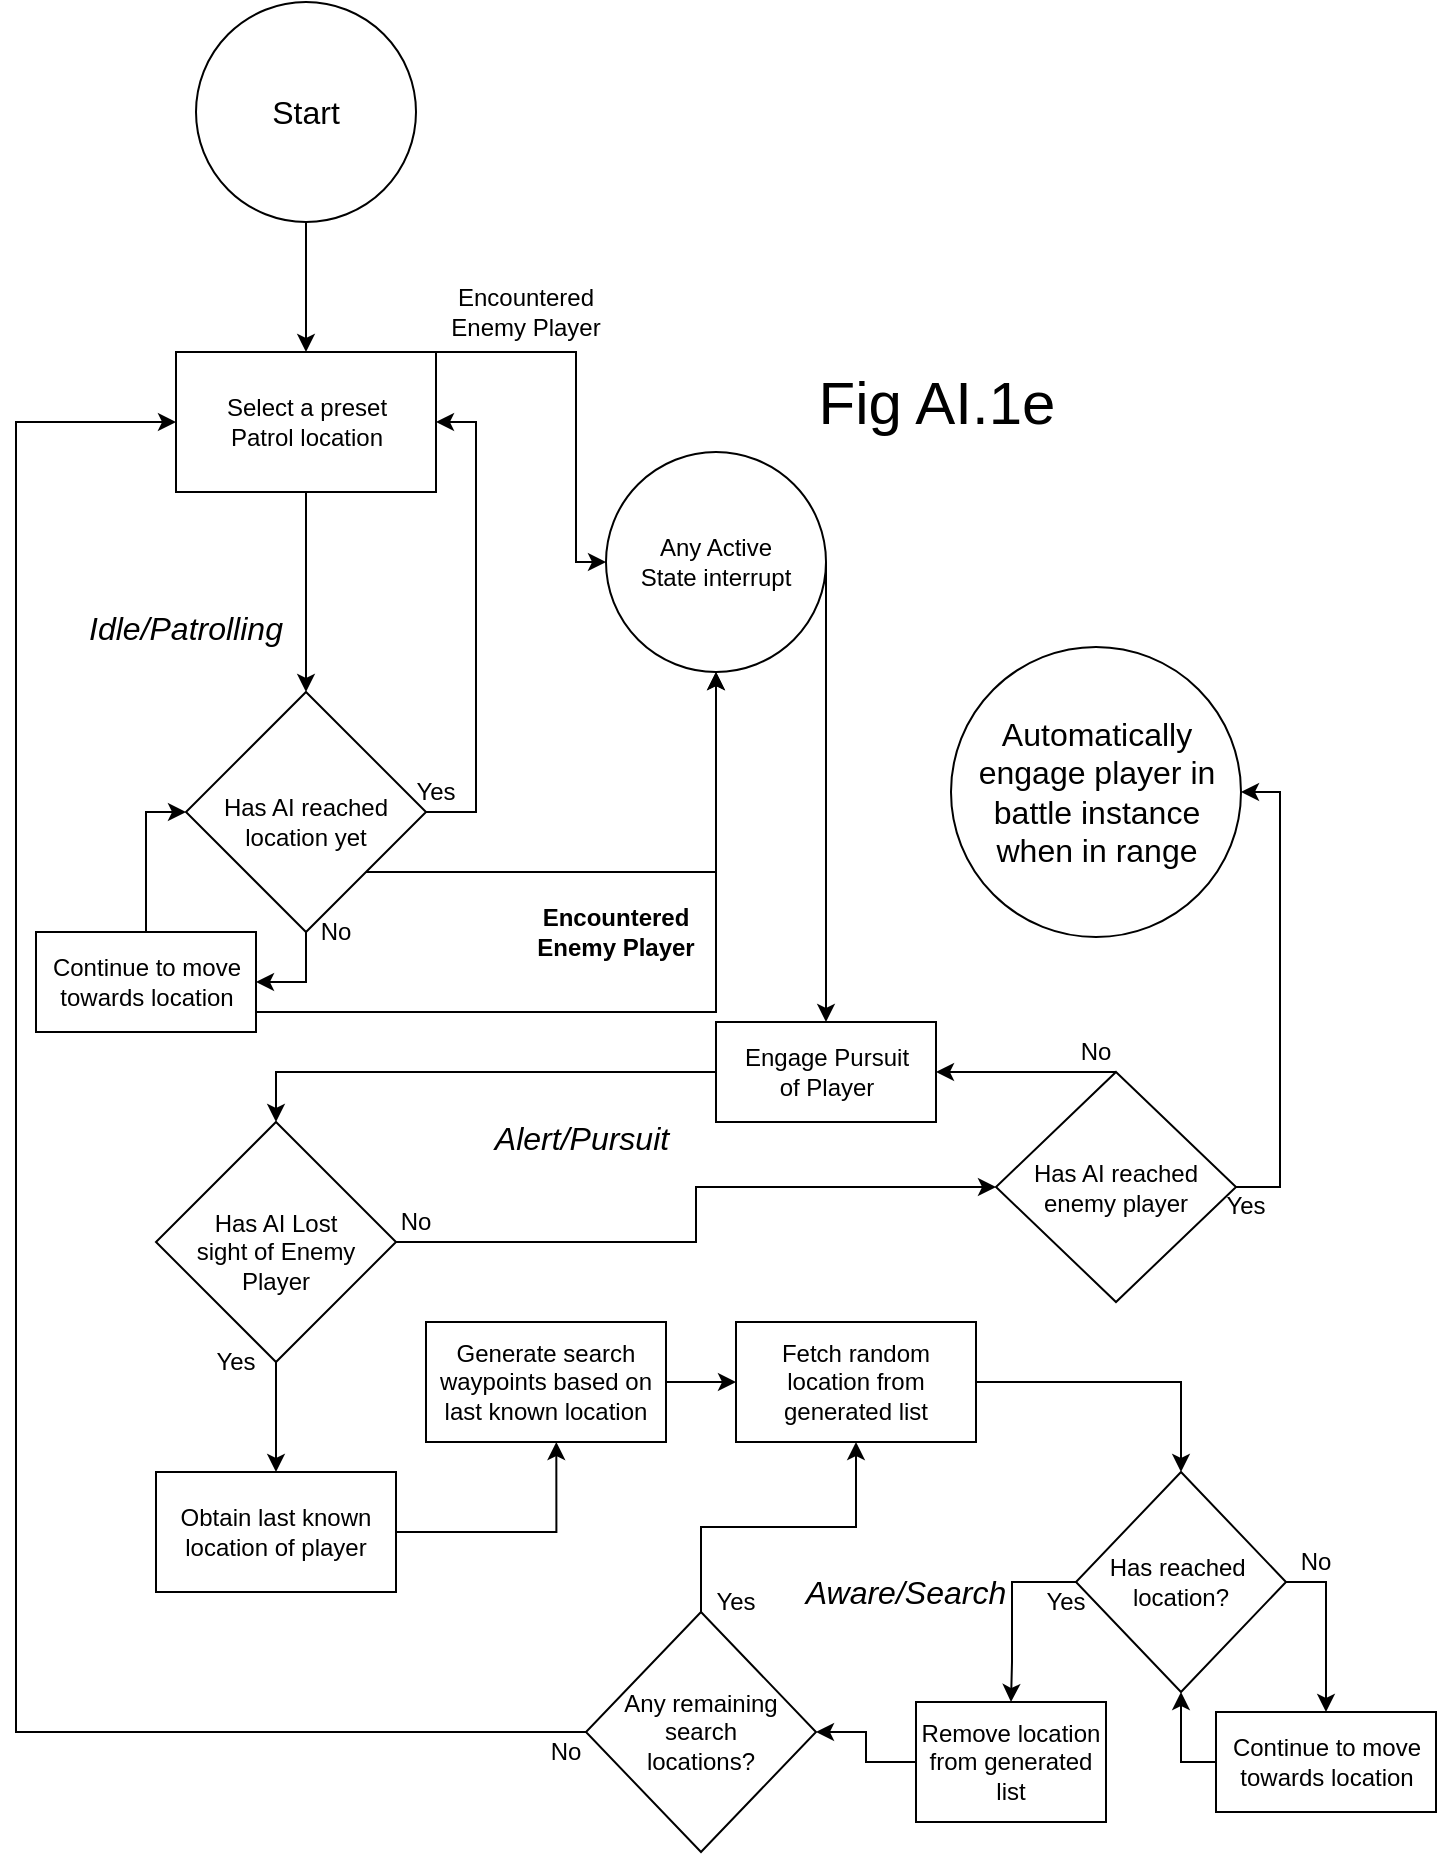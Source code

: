 <mxfile version="10.6.5" type="device"><diagram id="w7WER0qIVK0Dez-tmJ2o" name="Page-1"><mxGraphModel dx="1058" dy="968" grid="1" gridSize="10" guides="1" tooltips="1" connect="1" arrows="1" fold="1" page="1" pageScale="1" pageWidth="850" pageHeight="1100" math="0" shadow="0"><root><mxCell id="0"/><mxCell id="1" parent="0"/><mxCell id="pOFOtdfK6QLLY7hE4Slr-5" style="edgeStyle=orthogonalEdgeStyle;rounded=0;orthogonalLoop=1;jettySize=auto;html=1;entryX=0.5;entryY=0;entryDx=0;entryDy=0;" parent="1" source="pOFOtdfK6QLLY7hE4Slr-1" target="pOFOtdfK6QLLY7hE4Slr-4" edge="1"><mxGeometry relative="1" as="geometry"/></mxCell><mxCell id="pOFOtdfK6QLLY7hE4Slr-1" value="" style="ellipse;whiteSpace=wrap;html=1;aspect=fixed;" parent="1" vertex="1"><mxGeometry x="140" y="135" width="110" height="110" as="geometry"/></mxCell><mxCell id="pOFOtdfK6QLLY7hE4Slr-2" value="&lt;font style=&quot;font-size: 16px&quot;&gt;Start&lt;/font&gt;" style="text;html=1;strokeColor=none;fillColor=none;align=center;verticalAlign=middle;whiteSpace=wrap;rounded=0;" parent="1" vertex="1"><mxGeometry x="160" y="160" width="70" height="60" as="geometry"/></mxCell><mxCell id="pOFOtdfK6QLLY7hE4Slr-8" style="edgeStyle=orthogonalEdgeStyle;rounded=0;orthogonalLoop=1;jettySize=auto;html=1;entryX=0.5;entryY=0;entryDx=0;entryDy=0;" parent="1" source="pOFOtdfK6QLLY7hE4Slr-4" target="pOFOtdfK6QLLY7hE4Slr-6" edge="1"><mxGeometry relative="1" as="geometry"/></mxCell><mxCell id="pOFOtdfK6QLLY7hE4Slr-17" style="edgeStyle=orthogonalEdgeStyle;rounded=0;orthogonalLoop=1;jettySize=auto;html=1;entryX=0;entryY=0.5;entryDx=0;entryDy=0;" parent="1" source="pOFOtdfK6QLLY7hE4Slr-4" target="pOFOtdfK6QLLY7hE4Slr-15" edge="1"><mxGeometry relative="1" as="geometry"><Array as="points"><mxPoint x="330" y="310"/><mxPoint x="330" y="415"/></Array></mxGeometry></mxCell><mxCell id="pOFOtdfK6QLLY7hE4Slr-4" value="Select a preset&lt;br&gt;Patrol location&lt;br&gt;" style="html=1;" parent="1" vertex="1"><mxGeometry x="130" y="310" width="130" height="70" as="geometry"/></mxCell><mxCell id="pOFOtdfK6QLLY7hE4Slr-11" style="edgeStyle=orthogonalEdgeStyle;rounded=0;orthogonalLoop=1;jettySize=auto;html=1;entryX=1;entryY=0.5;entryDx=0;entryDy=0;" parent="1" source="pOFOtdfK6QLLY7hE4Slr-6" target="pOFOtdfK6QLLY7hE4Slr-4" edge="1"><mxGeometry relative="1" as="geometry"><Array as="points"><mxPoint x="280" y="540"/><mxPoint x="280" y="345"/></Array></mxGeometry></mxCell><mxCell id="pOFOtdfK6QLLY7hE4Slr-18" style="edgeStyle=orthogonalEdgeStyle;rounded=0;orthogonalLoop=1;jettySize=auto;html=1;entryX=0.5;entryY=1;entryDx=0;entryDy=0;" parent="1" source="pOFOtdfK6QLLY7hE4Slr-6" target="pOFOtdfK6QLLY7hE4Slr-15" edge="1"><mxGeometry relative="1" as="geometry"><Array as="points"><mxPoint x="400" y="570"/></Array></mxGeometry></mxCell><mxCell id="pOFOtdfK6QLLY7hE4Slr-44" style="edgeStyle=orthogonalEdgeStyle;rounded=0;orthogonalLoop=1;jettySize=auto;html=1;entryX=1;entryY=0.5;entryDx=0;entryDy=0;" parent="1" source="pOFOtdfK6QLLY7hE4Slr-6" target="pOFOtdfK6QLLY7hE4Slr-43" edge="1"><mxGeometry relative="1" as="geometry"/></mxCell><mxCell id="pOFOtdfK6QLLY7hE4Slr-6" value="" style="rhombus;whiteSpace=wrap;html=1;" parent="1" vertex="1"><mxGeometry x="135" y="480" width="120" height="120" as="geometry"/></mxCell><mxCell id="pOFOtdfK6QLLY7hE4Slr-7" value="Has AI reached location yet" style="text;html=1;strokeColor=none;fillColor=none;align=center;verticalAlign=middle;whiteSpace=wrap;rounded=0;" parent="1" vertex="1"><mxGeometry x="150" y="510" width="90" height="70" as="geometry"/></mxCell><mxCell id="pOFOtdfK6QLLY7hE4Slr-10" value="No" style="text;html=1;strokeColor=none;fillColor=none;align=center;verticalAlign=middle;whiteSpace=wrap;rounded=0;" parent="1" vertex="1"><mxGeometry x="190" y="590" width="40" height="20" as="geometry"/></mxCell><mxCell id="pOFOtdfK6QLLY7hE4Slr-12" value="Yes" style="text;html=1;strokeColor=none;fillColor=none;align=center;verticalAlign=middle;whiteSpace=wrap;rounded=0;" parent="1" vertex="1"><mxGeometry x="240" y="520" width="40" height="20" as="geometry"/></mxCell><mxCell id="pOFOtdfK6QLLY7hE4Slr-20" style="edgeStyle=orthogonalEdgeStyle;rounded=0;orthogonalLoop=1;jettySize=auto;html=1;entryX=0.5;entryY=0;entryDx=0;entryDy=0;" parent="1" source="pOFOtdfK6QLLY7hE4Slr-15" target="pOFOtdfK6QLLY7hE4Slr-23" edge="1"><mxGeometry relative="1" as="geometry"><mxPoint x="400.143" y="260.143" as="targetPoint"/><Array as="points"><mxPoint x="455" y="510"/><mxPoint x="455" y="510"/></Array></mxGeometry></mxCell><mxCell id="pOFOtdfK6QLLY7hE4Slr-15" value="" style="ellipse;whiteSpace=wrap;html=1;aspect=fixed;" parent="1" vertex="1"><mxGeometry x="345" y="360" width="110" height="110" as="geometry"/></mxCell><mxCell id="pOFOtdfK6QLLY7hE4Slr-16" value="Any Active State interrupt" style="text;html=1;strokeColor=none;fillColor=none;align=center;verticalAlign=middle;whiteSpace=wrap;rounded=0;" parent="1" vertex="1"><mxGeometry x="360" y="385" width="80" height="60" as="geometry"/></mxCell><mxCell id="pOFOtdfK6QLLY7hE4Slr-21" value="&lt;b&gt;Encountered Enemy Player&lt;/b&gt;" style="text;html=1;strokeColor=none;fillColor=none;align=center;verticalAlign=middle;whiteSpace=wrap;rounded=0;" parent="1" vertex="1"><mxGeometry x="300" y="590" width="100" height="20" as="geometry"/></mxCell><mxCell id="pOFOtdfK6QLLY7hE4Slr-22" value="Encountered Enemy Player" style="text;html=1;strokeColor=none;fillColor=none;align=center;verticalAlign=middle;whiteSpace=wrap;rounded=0;" parent="1" vertex="1"><mxGeometry x="255" y="280" width="100" height="20" as="geometry"/></mxCell><mxCell id="pOFOtdfK6QLLY7hE4Slr-27" style="edgeStyle=orthogonalEdgeStyle;rounded=0;orthogonalLoop=1;jettySize=auto;html=1;entryX=0.5;entryY=0;entryDx=0;entryDy=0;" parent="1" source="pOFOtdfK6QLLY7hE4Slr-23" target="pOFOtdfK6QLLY7hE4Slr-24" edge="1"><mxGeometry relative="1" as="geometry"/></mxCell><mxCell id="pOFOtdfK6QLLY7hE4Slr-23" value="Engage Pursuit&lt;br&gt;of Player&lt;br&gt;" style="html=1;" parent="1" vertex="1"><mxGeometry x="400" y="645" width="110" height="50" as="geometry"/></mxCell><mxCell id="pOFOtdfK6QLLY7hE4Slr-31" style="edgeStyle=orthogonalEdgeStyle;rounded=0;orthogonalLoop=1;jettySize=auto;html=1;entryX=0.5;entryY=0;entryDx=0;entryDy=0;" parent="1" source="pOFOtdfK6QLLY7hE4Slr-24" target="pOFOtdfK6QLLY7hE4Slr-30" edge="1"><mxGeometry relative="1" as="geometry"/></mxCell><mxCell id="pOFOtdfK6QLLY7hE4Slr-59" style="edgeStyle=orthogonalEdgeStyle;rounded=0;orthogonalLoop=1;jettySize=auto;html=1;entryX=0;entryY=0.5;entryDx=0;entryDy=0;" parent="1" source="pOFOtdfK6QLLY7hE4Slr-24" target="pOFOtdfK6QLLY7hE4Slr-58" edge="1"><mxGeometry relative="1" as="geometry"/></mxCell><mxCell id="pOFOtdfK6QLLY7hE4Slr-24" value="" style="rhombus;whiteSpace=wrap;html=1;" parent="1" vertex="1"><mxGeometry x="120" y="695" width="120" height="120" as="geometry"/></mxCell><mxCell id="pOFOtdfK6QLLY7hE4Slr-25" value="Has AI Lost sight of&amp;nbsp;Enemy Player&lt;br&gt;" style="text;html=1;strokeColor=none;fillColor=none;align=center;verticalAlign=middle;whiteSpace=wrap;rounded=0;" parent="1" vertex="1"><mxGeometry x="135" y="725" width="90" height="70" as="geometry"/></mxCell><mxCell id="pOFOtdfK6QLLY7hE4Slr-29" value="No" style="text;html=1;strokeColor=none;fillColor=none;align=center;verticalAlign=middle;whiteSpace=wrap;rounded=0;" parent="1" vertex="1"><mxGeometry x="230" y="735" width="40" height="20" as="geometry"/></mxCell><mxCell id="pOFOtdfK6QLLY7hE4Slr-33" style="edgeStyle=orthogonalEdgeStyle;rounded=0;orthogonalLoop=1;jettySize=auto;html=1;entryX=0.543;entryY=1;entryDx=0;entryDy=0;entryPerimeter=0;" parent="1" source="pOFOtdfK6QLLY7hE4Slr-30" target="pOFOtdfK6QLLY7hE4Slr-32" edge="1"><mxGeometry relative="1" as="geometry"/></mxCell><mxCell id="pOFOtdfK6QLLY7hE4Slr-30" value="Obtain last known&lt;br&gt;location of player&lt;br&gt;" style="rounded=0;whiteSpace=wrap;html=1;" parent="1" vertex="1"><mxGeometry x="120" y="870" width="120" height="60" as="geometry"/></mxCell><mxCell id="pOFOtdfK6QLLY7hE4Slr-35" style="edgeStyle=orthogonalEdgeStyle;rounded=0;orthogonalLoop=1;jettySize=auto;html=1;entryX=0;entryY=0.5;entryDx=0;entryDy=0;" parent="1" source="pOFOtdfK6QLLY7hE4Slr-32" target="pOFOtdfK6QLLY7hE4Slr-34" edge="1"><mxGeometry relative="1" as="geometry"/></mxCell><mxCell id="pOFOtdfK6QLLY7hE4Slr-32" value="Generate search waypoints based on last known location" style="rounded=0;whiteSpace=wrap;html=1;" parent="1" vertex="1"><mxGeometry x="255" y="795" width="120" height="60" as="geometry"/></mxCell><mxCell id="pOFOtdfK6QLLY7hE4Slr-37" style="edgeStyle=orthogonalEdgeStyle;rounded=0;orthogonalLoop=1;jettySize=auto;html=1;entryX=0.5;entryY=0;entryDx=0;entryDy=0;" parent="1" source="pOFOtdfK6QLLY7hE4Slr-34" target="pOFOtdfK6QLLY7hE4Slr-36" edge="1"><mxGeometry relative="1" as="geometry"/></mxCell><mxCell id="pOFOtdfK6QLLY7hE4Slr-34" value="Fetch random location from generated list" style="rounded=0;whiteSpace=wrap;html=1;" parent="1" vertex="1"><mxGeometry x="410" y="795" width="120" height="60" as="geometry"/></mxCell><mxCell id="pOFOtdfK6QLLY7hE4Slr-46" style="edgeStyle=orthogonalEdgeStyle;rounded=0;orthogonalLoop=1;jettySize=auto;html=1;entryX=0.5;entryY=0;entryDx=0;entryDy=0;" parent="1" source="pOFOtdfK6QLLY7hE4Slr-36" target="pOFOtdfK6QLLY7hE4Slr-40" edge="1"><mxGeometry relative="1" as="geometry"><Array as="points"><mxPoint x="705" y="925"/></Array></mxGeometry></mxCell><mxCell id="pOFOtdfK6QLLY7hE4Slr-51" style="edgeStyle=orthogonalEdgeStyle;rounded=0;orthogonalLoop=1;jettySize=auto;html=1;entryX=0.5;entryY=0;entryDx=0;entryDy=0;" parent="1" source="pOFOtdfK6QLLY7hE4Slr-36" target="pOFOtdfK6QLLY7hE4Slr-50" edge="1"><mxGeometry relative="1" as="geometry"><Array as="points"><mxPoint x="548" y="925"/><mxPoint x="548" y="965"/></Array></mxGeometry></mxCell><mxCell id="pOFOtdfK6QLLY7hE4Slr-36" value="Has reached&amp;nbsp;&lt;br&gt;location?&lt;br&gt;" style="rhombus;whiteSpace=wrap;html=1;" parent="1" vertex="1"><mxGeometry x="580" y="870" width="105" height="110" as="geometry"/></mxCell><mxCell id="pOFOtdfK6QLLY7hE4Slr-47" style="edgeStyle=orthogonalEdgeStyle;rounded=0;orthogonalLoop=1;jettySize=auto;html=1;entryX=0.5;entryY=1;entryDx=0;entryDy=0;" parent="1" source="pOFOtdfK6QLLY7hE4Slr-40" target="pOFOtdfK6QLLY7hE4Slr-36" edge="1"><mxGeometry relative="1" as="geometry"><Array as="points"><mxPoint x="633" y="1015"/></Array></mxGeometry></mxCell><mxCell id="pOFOtdfK6QLLY7hE4Slr-40" value="Continue to move &lt;br&gt;towards location" style="html=1;" parent="1" vertex="1"><mxGeometry x="650" y="990" width="110" height="50" as="geometry"/></mxCell><mxCell id="pOFOtdfK6QLLY7hE4Slr-45" style="edgeStyle=orthogonalEdgeStyle;rounded=0;orthogonalLoop=1;jettySize=auto;html=1;exitX=0.5;exitY=0;exitDx=0;exitDy=0;entryX=0;entryY=0.5;entryDx=0;entryDy=0;" parent="1" source="pOFOtdfK6QLLY7hE4Slr-43" target="pOFOtdfK6QLLY7hE4Slr-6" edge="1"><mxGeometry relative="1" as="geometry"/></mxCell><mxCell id="pOFOtdfK6QLLY7hE4Slr-66" style="edgeStyle=orthogonalEdgeStyle;rounded=0;orthogonalLoop=1;jettySize=auto;html=1;entryX=0.5;entryY=1;entryDx=0;entryDy=0;" parent="1" source="pOFOtdfK6QLLY7hE4Slr-43" target="pOFOtdfK6QLLY7hE4Slr-15" edge="1"><mxGeometry relative="1" as="geometry"><Array as="points"><mxPoint x="400" y="640"/></Array></mxGeometry></mxCell><mxCell id="pOFOtdfK6QLLY7hE4Slr-43" value="Continue to move &lt;br&gt;towards location" style="html=1;" parent="1" vertex="1"><mxGeometry x="60" y="600" width="110" height="50" as="geometry"/></mxCell><mxCell id="pOFOtdfK6QLLY7hE4Slr-48" value="No" style="text;html=1;strokeColor=none;fillColor=none;align=center;verticalAlign=middle;whiteSpace=wrap;rounded=0;" parent="1" vertex="1"><mxGeometry x="680" y="905" width="40" height="20" as="geometry"/></mxCell><mxCell id="pOFOtdfK6QLLY7hE4Slr-53" style="edgeStyle=orthogonalEdgeStyle;rounded=0;orthogonalLoop=1;jettySize=auto;html=1;entryX=1;entryY=0.5;entryDx=0;entryDy=0;" parent="1" source="pOFOtdfK6QLLY7hE4Slr-50" target="pOFOtdfK6QLLY7hE4Slr-52" edge="1"><mxGeometry relative="1" as="geometry"/></mxCell><mxCell id="pOFOtdfK6QLLY7hE4Slr-50" value="Remove location from generated list" style="rounded=0;whiteSpace=wrap;html=1;" parent="1" vertex="1"><mxGeometry x="500" y="985" width="95" height="60" as="geometry"/></mxCell><mxCell id="pOFOtdfK6QLLY7hE4Slr-54" style="edgeStyle=orthogonalEdgeStyle;rounded=0;orthogonalLoop=1;jettySize=auto;html=1;entryX=0.5;entryY=1;entryDx=0;entryDy=0;" parent="1" source="pOFOtdfK6QLLY7hE4Slr-52" target="pOFOtdfK6QLLY7hE4Slr-34" edge="1"><mxGeometry relative="1" as="geometry"/></mxCell><mxCell id="pOFOtdfK6QLLY7hE4Slr-56" style="edgeStyle=orthogonalEdgeStyle;rounded=0;orthogonalLoop=1;jettySize=auto;html=1;entryX=0;entryY=0.5;entryDx=0;entryDy=0;" parent="1" source="pOFOtdfK6QLLY7hE4Slr-52" target="pOFOtdfK6QLLY7hE4Slr-4" edge="1"><mxGeometry relative="1" as="geometry"><Array as="points"><mxPoint x="50" y="1000"/><mxPoint x="50" y="345"/></Array></mxGeometry></mxCell><mxCell id="pOFOtdfK6QLLY7hE4Slr-52" value="Any remaining&lt;br&gt;search &lt;br&gt;locations?&lt;br&gt;" style="rhombus;whiteSpace=wrap;html=1;" parent="1" vertex="1"><mxGeometry x="335" y="940" width="115" height="120" as="geometry"/></mxCell><mxCell id="pOFOtdfK6QLLY7hE4Slr-55" value="Yes" style="text;html=1;strokeColor=none;fillColor=none;align=center;verticalAlign=middle;whiteSpace=wrap;rounded=0;" parent="1" vertex="1"><mxGeometry x="390" y="925" width="40" height="20" as="geometry"/></mxCell><mxCell id="pOFOtdfK6QLLY7hE4Slr-57" value="No" style="text;html=1;strokeColor=none;fillColor=none;align=center;verticalAlign=middle;whiteSpace=wrap;rounded=0;" parent="1" vertex="1"><mxGeometry x="305" y="1000" width="40" height="20" as="geometry"/></mxCell><mxCell id="pOFOtdfK6QLLY7hE4Slr-60" style="edgeStyle=orthogonalEdgeStyle;rounded=0;orthogonalLoop=1;jettySize=auto;html=1;entryX=1;entryY=0.5;entryDx=0;entryDy=0;exitX=0.5;exitY=0;exitDx=0;exitDy=0;" parent="1" source="pOFOtdfK6QLLY7hE4Slr-58" target="pOFOtdfK6QLLY7hE4Slr-23" edge="1"><mxGeometry relative="1" as="geometry"><Array as="points"><mxPoint x="570" y="670"/><mxPoint x="570" y="670"/></Array></mxGeometry></mxCell><mxCell id="pOFOtdfK6QLLY7hE4Slr-63" style="edgeStyle=orthogonalEdgeStyle;rounded=0;orthogonalLoop=1;jettySize=auto;html=1;entryX=1;entryY=0.5;entryDx=0;entryDy=0;" parent="1" source="pOFOtdfK6QLLY7hE4Slr-58" target="pOFOtdfK6QLLY7hE4Slr-62" edge="1"><mxGeometry relative="1" as="geometry"><Array as="points"><mxPoint x="682" y="728"/><mxPoint x="682" y="530"/></Array></mxGeometry></mxCell><mxCell id="pOFOtdfK6QLLY7hE4Slr-58" value="Has AI reached enemy player&lt;br&gt;" style="rhombus;whiteSpace=wrap;html=1;" parent="1" vertex="1"><mxGeometry x="540" y="670" width="120" height="115" as="geometry"/></mxCell><mxCell id="pOFOtdfK6QLLY7hE4Slr-61" value="No" style="text;html=1;strokeColor=none;fillColor=none;align=center;verticalAlign=middle;whiteSpace=wrap;rounded=0;" parent="1" vertex="1"><mxGeometry x="570" y="650" width="40" height="20" as="geometry"/></mxCell><mxCell id="pOFOtdfK6QLLY7hE4Slr-62" value="&lt;font style=&quot;font-size: 16px&quot;&gt;Automatically engage player in battle instance when in range&lt;/font&gt;" style="ellipse;whiteSpace=wrap;html=1;aspect=fixed;" parent="1" vertex="1"><mxGeometry x="517.5" y="457.5" width="145" height="145" as="geometry"/></mxCell><mxCell id="pOFOtdfK6QLLY7hE4Slr-64" value="Yes" style="text;html=1;strokeColor=none;fillColor=none;align=center;verticalAlign=middle;whiteSpace=wrap;rounded=0;" parent="1" vertex="1"><mxGeometry x="645" y="726.5" width="40" height="20" as="geometry"/></mxCell><mxCell id="pOFOtdfK6QLLY7hE4Slr-67" value="Yes" style="text;html=1;strokeColor=none;fillColor=none;align=center;verticalAlign=middle;whiteSpace=wrap;rounded=0;" parent="1" vertex="1"><mxGeometry x="140" y="805" width="40" height="20" as="geometry"/></mxCell><mxCell id="pOFOtdfK6QLLY7hE4Slr-70" value="Yes" style="text;html=1;strokeColor=none;fillColor=none;align=center;verticalAlign=middle;whiteSpace=wrap;rounded=0;" parent="1" vertex="1"><mxGeometry x="555" y="925" width="40" height="20" as="geometry"/></mxCell><mxCell id="pOFOtdfK6QLLY7hE4Slr-71" value="&lt;font style=&quot;font-size: 30px&quot;&gt;Fig AI.1e&lt;/font&gt;" style="text;html=1;strokeColor=none;fillColor=none;align=center;verticalAlign=middle;whiteSpace=wrap;rounded=0;" parent="1" vertex="1"><mxGeometry x="433.5" y="310" width="153" height="50" as="geometry"/></mxCell><mxCell id="oFieXAGQNc7s9fLMUquy-1" value="&lt;font style=&quot;font-size: 16px&quot;&gt;&lt;i&gt;Idle/Patrolling&lt;/i&gt;&lt;/font&gt;" style="text;html=1;strokeColor=none;fillColor=none;align=center;verticalAlign=middle;whiteSpace=wrap;rounded=0;" vertex="1" parent="1"><mxGeometry x="75" y="415" width="120" height="65" as="geometry"/></mxCell><mxCell id="oFieXAGQNc7s9fLMUquy-3" value="&lt;font style=&quot;font-size: 16px&quot;&gt;&lt;i&gt;Alert/Pursuit&lt;/i&gt;&lt;/font&gt;" style="text;html=1;strokeColor=none;fillColor=none;align=center;verticalAlign=middle;whiteSpace=wrap;rounded=0;" vertex="1" parent="1"><mxGeometry x="272.5" y="670" width="120" height="65" as="geometry"/></mxCell><mxCell id="oFieXAGQNc7s9fLMUquy-4" value="&lt;font style=&quot;font-size: 16px&quot;&gt;&lt;i&gt;Aware/Search&lt;/i&gt;&lt;/font&gt;" style="text;html=1;strokeColor=none;fillColor=none;align=center;verticalAlign=middle;whiteSpace=wrap;rounded=0;" vertex="1" parent="1"><mxGeometry x="435" y="897.5" width="120" height="65" as="geometry"/></mxCell></root></mxGraphModel></diagram></mxfile>